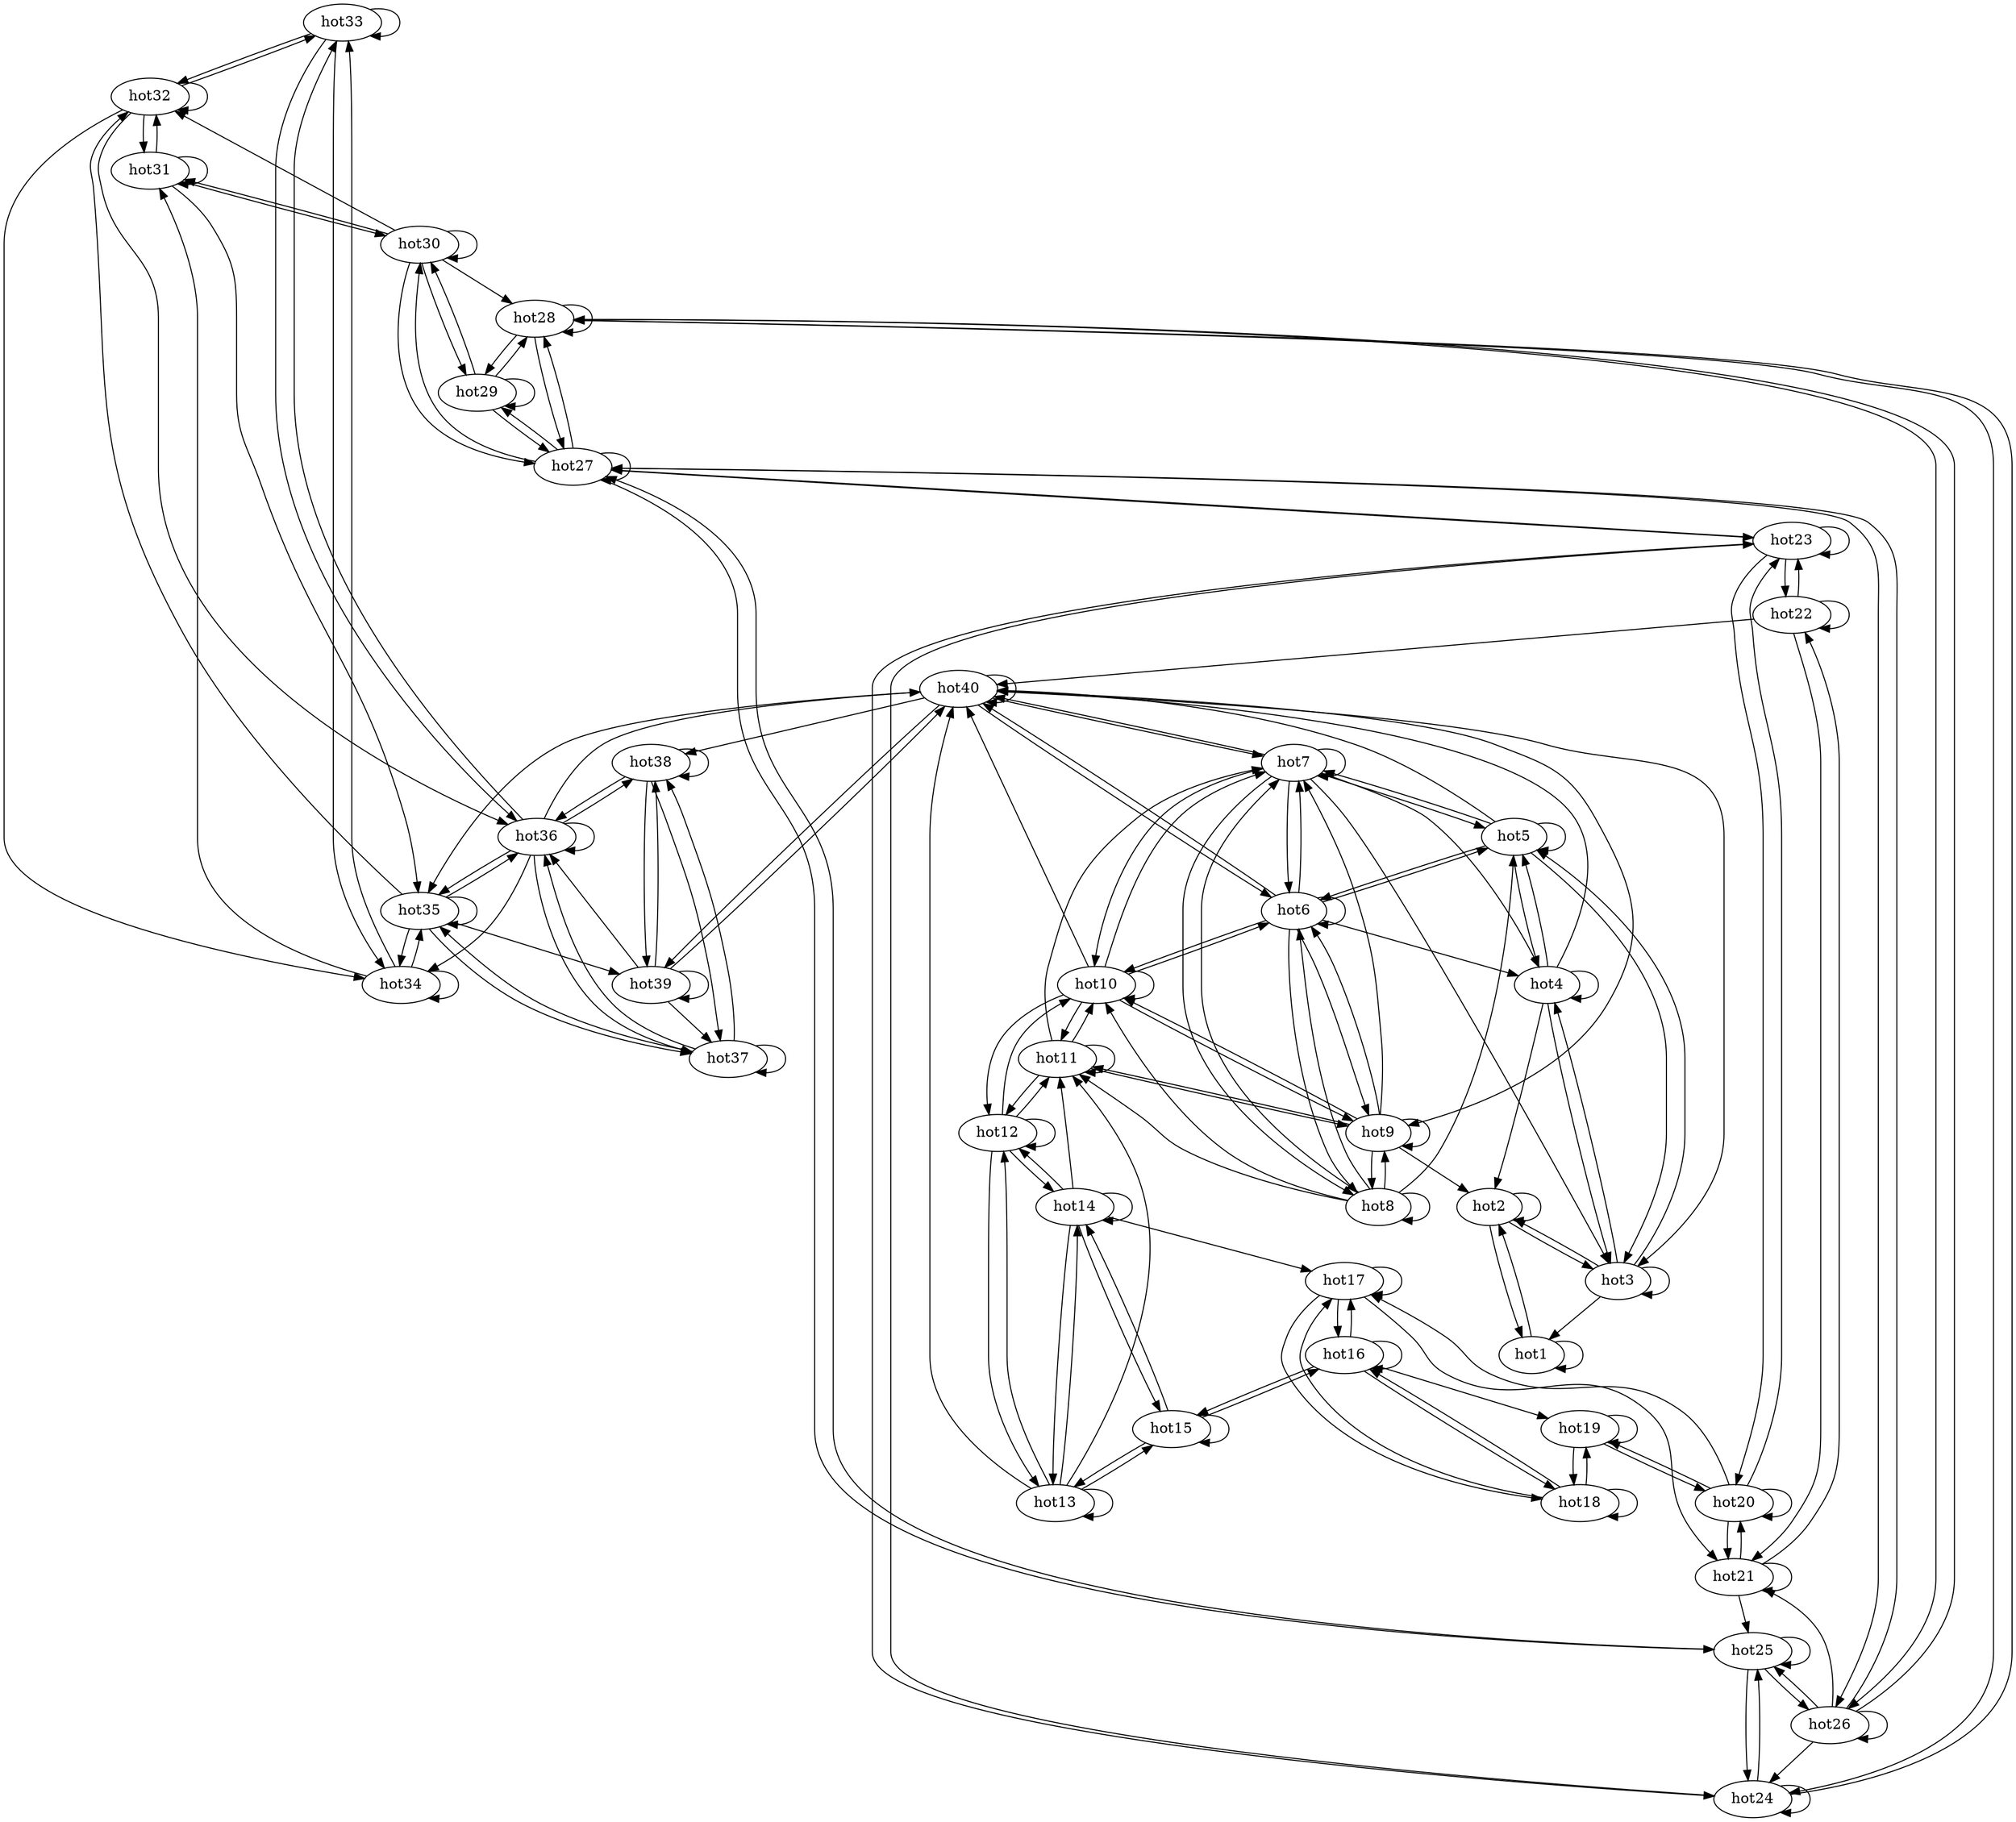 digraph  {
	hot33 -> hot32	 [weight=9];
	hot33 -> hot34	 [weight=71];
	hot33 -> hot33	 [weight=556];
	hot33 -> hot36	 [weight=1];
	hot14 -> hot11	 [weight=1];
	hot14 -> hot13	 [weight=17];
	hot14 -> hot15	 [weight=76];
	hot14 -> hot17	 [weight=1];
	hot14 -> hot14	 [weight=595];
	hot14 -> hot12	 [weight=1];
	hot13 -> hot40	 [weight=1];
	hot13 -> hot11	 [weight=2];
	hot13 -> hot13	 [weight=713];
	hot13 -> hot15	 [weight=1];
	hot13 -> hot14	 [weight=74];
	hot13 -> hot12	 [weight=16];
	hot12 -> hot10	 [weight=1];
	hot12 -> hot11	 [weight=10];
	hot12 -> hot13	 [weight=74];
	hot12 -> hot14	 [weight=1];
	hot12 -> hot12	 [weight=630];
	hot37 -> hot38	 [weight=83];
	hot37 -> hot35	 [weight=1];
	hot37 -> hot37	 [weight=643];
	hot37 -> hot36	 [weight=20];
	hot36 -> hot40	 [weight=1];
	hot36 -> hot34	 [weight=2];
	hot36 -> hot33	 [weight=1];
	hot36 -> hot38	 [weight=1];
	hot36 -> hot35	 [weight=25];
	hot36 -> hot37	 [weight=79];
	hot36 -> hot36	 [weight=684];
	hot17 -> hot16	 [weight=15];
	hot17 -> hot17	 [weight=507];
	hot17 -> hot21	 [weight=1];
	hot17 -> hot18	 [weight=64];
	hot30 -> hot30	 [weight=609];
	hot30 -> hot31	 [weight=71];
	hot30 -> hot32	 [weight=1];
	hot30 -> hot29	 [weight=18];
	hot30 -> hot27	 [weight=2];
	hot30 -> hot28	 [weight=2];
	hot15 -> hot16	 [weight=67];
	hot15 -> hot13	 [weight=1];
	hot15 -> hot15	 [weight=539];
	hot15 -> hot14	 [weight=19];
	hot32 -> hot31	 [weight=14];
	hot32 -> hot32	 [weight=591];
	hot32 -> hot34	 [weight=1];
	hot32 -> hot33	 [weight=65];
	hot32 -> hot36	 [weight=1];
	hot19 -> hot19	 [weight=540];
	hot19 -> hot20	 [weight=72];
	hot19 -> hot18	 [weight=13];
	hot18 -> hot19	 [weight=67];
	hot18 -> hot16	 [weight=1];
	hot18 -> hot17	 [weight=11];
	hot18 -> hot18	 [weight=527];
	hot39 -> hot40	 [weight=73];
	hot39 -> hot38	 [weight=16];
	hot39 -> hot39	 [weight=564];
	hot39 -> hot37	 [weight=1];
	hot39 -> hot36	 [weight=1];
	hot38 -> hot38	 [weight=618];
	hot38 -> hot39	 [weight=75];
	hot38 -> hot37	 [weight=25];
	hot38 -> hot36	 [weight=1];
	hot40 -> hot7	 [weight=1];
	hot40 -> hot40	 [weight=544];
	hot40 -> hot9	 [weight=2];
	hot40 -> hot6	 [weight=1];
	hot40 -> hot38	 [weight=1];
	hot40 -> hot35	 [weight=1];
	hot40 -> hot39	 [weight=17];
	hot40 -> hot3	 [weight=1];
	hot6 -> hot7	 [weight=69];
	hot6 -> hot40	 [weight=1];
	hot6 -> hot8	 [weight=4];
	hot6 -> hot10	 [weight=2];
	hot6 -> hot9	 [weight=1];
	hot6 -> hot4	 [weight=5];
	hot6 -> hot6	 [weight=536];
	hot6 -> hot5	 [weight=24];
	hot26 -> hot26	 [weight=473];
	hot26 -> hot24	 [weight=2];
	hot26 -> hot21	 [weight=1];
	hot26 -> hot27	 [weight=61];
	hot26 -> hot25	 [weight=14];
	hot26 -> hot28	 [weight=2];
	hot27 -> hot30	 [weight=3];
	hot27 -> hot26	 [weight=11];
	hot27 -> hot23	 [weight=1];
	hot27 -> hot29	 [weight=1];
	hot27 -> hot27	 [weight=495];
	hot27 -> hot25	 [weight=1];
	hot27 -> hot28	 [weight=64];
	hot24 -> hot23	 [weight=9];
	hot24 -> hot24	 [weight=598];
	hot24 -> hot25	 [weight=80];
	hot24 -> hot28	 [weight=1];
	hot25 -> hot26	 [weight=68];
	hot25 -> hot24	 [weight=28];
	hot25 -> hot27	 [weight=1];
	hot25 -> hot25	 [weight=537];
	hot22 -> hot22	 [weight=554];
	hot22 -> hot40	 [weight=1];
	hot22 -> hot23	 [weight=70];
	hot22 -> hot21	 [weight=13];
	hot23 -> hot22	 [weight=16];
	hot23 -> hot23	 [weight=555];
	hot23 -> hot24	 [weight=63];
	hot23 -> hot20	 [weight=3];
	hot23 -> hot27	 [weight=1];
	hot20 -> hot19	 [weight=18];
	hot20 -> hot23	 [weight=3];
	hot20 -> hot20	 [weight=638];
	hot20 -> hot17	 [weight=1];
	hot20 -> hot21	 [weight=73];
	hot21 -> hot22	 [weight=67];
	hot21 -> hot20	 [weight=20];
	hot21 -> hot21	 [weight=586];
	hot21 -> hot25	 [weight=1];
	hot28 -> hot26	 [weight=2];
	hot28 -> hot24	 [weight=1];
	hot28 -> hot29	 [weight=70];
	hot28 -> hot27	 [weight=12];
	hot28 -> hot28	 [weight=510];
	hot29 -> hot30	 [weight=74];
	hot29 -> hot29	 [weight=587];
	hot29 -> hot27	 [weight=4];
	hot29 -> hot28	 [weight=16];
	hot7 -> hot7	 [weight=559];
	hot7 -> hot40	 [weight=3];
	hot7 -> hot8	 [weight=69];
	hot7 -> hot10	 [weight=1];
	hot7 -> hot4	 [weight=2];
	hot7 -> hot6	 [weight=25];
	hot7 -> hot3	 [weight=1];
	hot7 -> hot5	 [weight=8];
	hot35 -> hot32	 [weight=1];
	hot35 -> hot34	 [weight=18];
	hot35 -> hot35	 [weight=737];
	hot35 -> hot39	 [weight=1];
	hot35 -> hot37	 [weight=1];
	hot35 -> hot36	 [weight=86];
	hot5 -> hot7	 [weight=5];
	hot5 -> hot40	 [weight=1];
	hot5 -> hot4	 [weight=26];
	hot5 -> hot6	 [weight=57];
	hot5 -> hot3	 [weight=5];
	hot5 -> hot5	 [weight=403];
	hot4 -> hot40	 [weight=1];
	hot4 -> hot4	 [weight=494];
	hot4 -> hot2	 [weight=3];
	hot4 -> hot3	 [weight=30];
	hot4 -> hot5	 [weight=49];
	hot3 -> hot4	 [weight=42];
	hot3 -> hot1	 [weight=1];
	hot3 -> hot2	 [weight=31];
	hot3 -> hot3	 [weight=454];
	hot3 -> hot5	 [weight=2];
	hot2 -> hot1	 [weight=20];
	hot2 -> hot2	 [weight=805];
	hot2 -> hot3	 [weight=33];
	hot1 -> hot1	 [weight=723];
	hot1 -> hot2	 [weight=16];
	hot34 -> hot31	 [weight=1];
	hot34 -> hot34	 [weight=641];
	hot34 -> hot33	 [weight=13];
	hot34 -> hot35	 [weight=77];
	hot11 -> hot7	 [weight=1];
	hot11 -> hot10	 [weight=10];
	hot11 -> hot9	 [weight=1];
	hot11 -> hot11	 [weight=590];
	hot11 -> hot12	 [weight=65];
	hot9 -> hot7	 [weight=5];
	hot9 -> hot8	 [weight=23];
	hot9 -> hot10	 [weight=64];
	hot9 -> hot9	 [weight=569];
	hot9 -> hot11	 [weight=1];
	hot9 -> hot6	 [weight=5];
	hot9 -> hot2	 [weight=1];
	hot8 -> hot7	 [weight=14];
	hot8 -> hot8	 [weight=586];
	hot8 -> hot10	 [weight=2];
	hot8 -> hot9	 [weight=78];
	hot8 -> hot11	 [weight=2];
	hot8 -> hot6	 [weight=6];
	hot8 -> hot5	 [weight=1];
	hot10 -> hot7	 [weight=2];
	hot10 -> hot40	 [weight=1];
	hot10 -> hot10	 [weight=527];
	hot10 -> hot9	 [weight=11];
	hot10 -> hot11	 [weight=62];
	hot10 -> hot6	 [weight=1];
	hot10 -> hot12	 [weight=2];
	hot31 -> hot30	 [weight=20];
	hot31 -> hot31	 [weight=556];
	hot31 -> hot32	 [weight=67];
	hot31 -> hot35	 [weight=1];
	hot16 -> hot19	 [weight=1];
	hot16 -> hot16	 [weight=506];
	hot16 -> hot15	 [weight=10];
	hot16 -> hot17	 [weight=68];
	hot16 -> hot18	 [weight=1];
}
